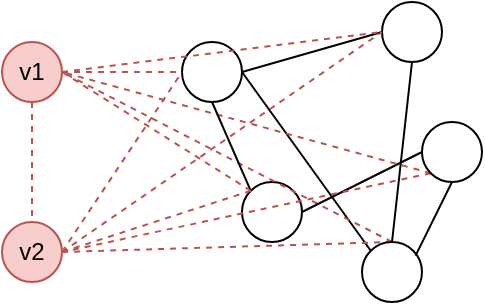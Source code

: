 <mxfile version="22.1.2" type="github">
  <diagram name="第 1 页" id="vtIGTAaH8jRVGxK0NkSH">
    <mxGraphModel dx="420" dy="232" grid="1" gridSize="10" guides="1" tooltips="1" connect="1" arrows="1" fold="1" page="1" pageScale="1" pageWidth="827" pageHeight="1169" math="0" shadow="0">
      <root>
        <mxCell id="0" />
        <mxCell id="1" parent="0" />
        <mxCell id="YpNcD-B7_mTd9OUMBv7g-9" value="" style="ellipse;whiteSpace=wrap;html=1;aspect=fixed;" vertex="1" parent="1">
          <mxGeometry x="360" y="150" width="30" height="30" as="geometry" />
        </mxCell>
        <mxCell id="YpNcD-B7_mTd9OUMBv7g-2" value="" style="ellipse;whiteSpace=wrap;html=1;aspect=fixed;" vertex="1" parent="1">
          <mxGeometry x="330" y="80" width="30" height="30" as="geometry" />
        </mxCell>
        <mxCell id="YpNcD-B7_mTd9OUMBv7g-15" style="rounded=0;orthogonalLoop=1;jettySize=auto;html=1;exitX=0;exitY=0;exitDx=0;exitDy=0;entryX=1;entryY=0.5;entryDx=0;entryDy=0;endArrow=none;endFill=0;" edge="1" parent="1" source="YpNcD-B7_mTd9OUMBv7g-6" target="YpNcD-B7_mTd9OUMBv7g-2">
          <mxGeometry relative="1" as="geometry" />
        </mxCell>
        <mxCell id="YpNcD-B7_mTd9OUMBv7g-28" style="rounded=0;orthogonalLoop=1;jettySize=auto;html=1;exitX=0.5;exitY=0;exitDx=0;exitDy=0;entryX=1;entryY=0.5;entryDx=0;entryDy=0;dashed=1;endArrow=none;endFill=0;fillColor=#f8cecc;strokeColor=#b85450;" edge="1" parent="1" source="YpNcD-B7_mTd9OUMBv7g-6" target="YpNcD-B7_mTd9OUMBv7g-18">
          <mxGeometry relative="1" as="geometry" />
        </mxCell>
        <mxCell id="YpNcD-B7_mTd9OUMBv7g-29" style="rounded=0;orthogonalLoop=1;jettySize=auto;html=1;exitX=0.5;exitY=0;exitDx=0;exitDy=0;entryX=1;entryY=0.5;entryDx=0;entryDy=0;endArrow=none;endFill=0;dashed=1;fillColor=#f8cecc;strokeColor=#b85450;" edge="1" parent="1" source="YpNcD-B7_mTd9OUMBv7g-6" target="YpNcD-B7_mTd9OUMBv7g-17">
          <mxGeometry relative="1" as="geometry" />
        </mxCell>
        <mxCell id="YpNcD-B7_mTd9OUMBv7g-6" value="" style="ellipse;whiteSpace=wrap;html=1;aspect=fixed;" vertex="1" parent="1">
          <mxGeometry x="420" y="180" width="30" height="30" as="geometry" />
        </mxCell>
        <mxCell id="YpNcD-B7_mTd9OUMBv7g-14" style="rounded=0;orthogonalLoop=1;jettySize=auto;html=1;exitX=0;exitY=0.5;exitDx=0;exitDy=0;entryX=1;entryY=0.5;entryDx=0;entryDy=0;endArrow=none;endFill=0;" edge="1" parent="1" source="YpNcD-B7_mTd9OUMBv7g-7" target="YpNcD-B7_mTd9OUMBv7g-9">
          <mxGeometry relative="1" as="geometry" />
        </mxCell>
        <mxCell id="YpNcD-B7_mTd9OUMBv7g-26" style="rounded=0;orthogonalLoop=1;jettySize=auto;html=1;exitX=0;exitY=1;exitDx=0;exitDy=0;entryX=1;entryY=0.5;entryDx=0;entryDy=0;fillColor=#f8cecc;strokeColor=#b85450;endArrow=none;endFill=0;dashed=1;" edge="1" parent="1" source="YpNcD-B7_mTd9OUMBv7g-7" target="YpNcD-B7_mTd9OUMBv7g-18">
          <mxGeometry relative="1" as="geometry" />
        </mxCell>
        <mxCell id="YpNcD-B7_mTd9OUMBv7g-27" style="rounded=0;orthogonalLoop=1;jettySize=auto;html=1;exitX=0;exitY=1;exitDx=0;exitDy=0;entryX=1;entryY=0.5;entryDx=0;entryDy=0;endArrow=none;endFill=0;fillColor=#f8cecc;strokeColor=#b85450;dashed=1;" edge="1" parent="1" source="YpNcD-B7_mTd9OUMBv7g-7" target="YpNcD-B7_mTd9OUMBv7g-17">
          <mxGeometry relative="1" as="geometry" />
        </mxCell>
        <mxCell id="YpNcD-B7_mTd9OUMBv7g-7" value="" style="ellipse;whiteSpace=wrap;html=1;aspect=fixed;" vertex="1" parent="1">
          <mxGeometry x="450" y="120" width="30" height="30" as="geometry" />
        </mxCell>
        <mxCell id="YpNcD-B7_mTd9OUMBv7g-13" style="rounded=0;orthogonalLoop=1;jettySize=auto;html=1;exitX=0;exitY=0;exitDx=0;exitDy=0;entryX=0.5;entryY=1;entryDx=0;entryDy=0;endArrow=none;endFill=0;" edge="1" parent="1" source="YpNcD-B7_mTd9OUMBv7g-9" target="YpNcD-B7_mTd9OUMBv7g-2">
          <mxGeometry relative="1" as="geometry" />
        </mxCell>
        <mxCell id="YpNcD-B7_mTd9OUMBv7g-24" style="rounded=0;orthogonalLoop=1;jettySize=auto;html=1;exitX=0;exitY=0;exitDx=0;exitDy=0;fillColor=#f8cecc;strokeColor=#b85450;endArrow=none;endFill=0;dashed=1;entryX=1;entryY=0.5;entryDx=0;entryDy=0;" edge="1" parent="1" source="YpNcD-B7_mTd9OUMBv7g-9" target="YpNcD-B7_mTd9OUMBv7g-18">
          <mxGeometry relative="1" as="geometry">
            <mxPoint x="276" y="46" as="targetPoint" />
          </mxGeometry>
        </mxCell>
        <mxCell id="YpNcD-B7_mTd9OUMBv7g-25" style="rounded=0;orthogonalLoop=1;jettySize=auto;html=1;exitX=0;exitY=0;exitDx=0;exitDy=0;entryX=1;entryY=0.5;entryDx=0;entryDy=0;endArrow=none;endFill=0;fillColor=#f8cecc;strokeColor=#b85450;dashed=1;" edge="1" parent="1" source="YpNcD-B7_mTd9OUMBv7g-9" target="YpNcD-B7_mTd9OUMBv7g-17">
          <mxGeometry relative="1" as="geometry" />
        </mxCell>
        <mxCell id="YpNcD-B7_mTd9OUMBv7g-11" style="rounded=0;orthogonalLoop=1;jettySize=auto;html=1;exitX=0;exitY=0.5;exitDx=0;exitDy=0;entryX=1;entryY=0.5;entryDx=0;entryDy=0;endArrow=none;endFill=0;" edge="1" parent="1" source="YpNcD-B7_mTd9OUMBv7g-10" target="YpNcD-B7_mTd9OUMBv7g-2">
          <mxGeometry relative="1" as="geometry" />
        </mxCell>
        <mxCell id="YpNcD-B7_mTd9OUMBv7g-12" style="rounded=0;orthogonalLoop=1;jettySize=auto;html=1;exitX=0.5;exitY=1;exitDx=0;exitDy=0;entryX=0.5;entryY=0;entryDx=0;entryDy=0;endArrow=none;endFill=0;" edge="1" parent="1" source="YpNcD-B7_mTd9OUMBv7g-10" target="YpNcD-B7_mTd9OUMBv7g-6">
          <mxGeometry relative="1" as="geometry" />
        </mxCell>
        <mxCell id="YpNcD-B7_mTd9OUMBv7g-10" value="" style="ellipse;whiteSpace=wrap;html=1;aspect=fixed;" vertex="1" parent="1">
          <mxGeometry x="430" y="60" width="30" height="30" as="geometry" />
        </mxCell>
        <mxCell id="YpNcD-B7_mTd9OUMBv7g-16" style="rounded=0;orthogonalLoop=1;jettySize=auto;html=1;exitX=0.5;exitY=1;exitDx=0;exitDy=0;entryX=0.893;entryY=0.227;entryDx=0;entryDy=0;entryPerimeter=0;endArrow=none;endFill=0;" edge="1" parent="1" source="YpNcD-B7_mTd9OUMBv7g-7" target="YpNcD-B7_mTd9OUMBv7g-6">
          <mxGeometry relative="1" as="geometry" />
        </mxCell>
        <mxCell id="YpNcD-B7_mTd9OUMBv7g-22" style="rounded=0;orthogonalLoop=1;jettySize=auto;html=1;exitX=1;exitY=0.5;exitDx=0;exitDy=0;entryX=0;entryY=0.5;entryDx=0;entryDy=0;fillColor=#f8cecc;strokeColor=#b85450;endArrow=none;endFill=0;dashed=1;" edge="1" parent="1" source="YpNcD-B7_mTd9OUMBv7g-17" target="YpNcD-B7_mTd9OUMBv7g-2">
          <mxGeometry relative="1" as="geometry" />
        </mxCell>
        <mxCell id="YpNcD-B7_mTd9OUMBv7g-23" style="rounded=0;orthogonalLoop=1;jettySize=auto;html=1;exitX=1;exitY=0.5;exitDx=0;exitDy=0;entryX=0;entryY=0.5;entryDx=0;entryDy=0;fillColor=#f8cecc;strokeColor=#b85450;endArrow=none;endFill=0;dashed=1;" edge="1" parent="1" source="YpNcD-B7_mTd9OUMBv7g-17" target="YpNcD-B7_mTd9OUMBv7g-10">
          <mxGeometry relative="1" as="geometry" />
        </mxCell>
        <mxCell id="YpNcD-B7_mTd9OUMBv7g-17" value="v2" style="ellipse;whiteSpace=wrap;html=1;aspect=fixed;fillColor=#f8cecc;strokeColor=#b85450;" vertex="1" parent="1">
          <mxGeometry x="240" y="170" width="30" height="30" as="geometry" />
        </mxCell>
        <mxCell id="YpNcD-B7_mTd9OUMBv7g-19" style="rounded=0;orthogonalLoop=1;jettySize=auto;html=1;exitX=0.5;exitY=1;exitDx=0;exitDy=0;entryX=0.5;entryY=0;entryDx=0;entryDy=0;endArrow=none;endFill=0;fillColor=#f8cecc;strokeColor=#b85450;dashed=1;" edge="1" parent="1" source="YpNcD-B7_mTd9OUMBv7g-18" target="YpNcD-B7_mTd9OUMBv7g-17">
          <mxGeometry relative="1" as="geometry" />
        </mxCell>
        <mxCell id="YpNcD-B7_mTd9OUMBv7g-20" style="rounded=0;orthogonalLoop=1;jettySize=auto;html=1;exitX=1;exitY=0.5;exitDx=0;exitDy=0;entryX=0;entryY=0.5;entryDx=0;entryDy=0;endArrow=none;endFill=0;fillColor=#f8cecc;strokeColor=#b85450;dashed=1;" edge="1" parent="1" source="YpNcD-B7_mTd9OUMBv7g-18" target="YpNcD-B7_mTd9OUMBv7g-2">
          <mxGeometry relative="1" as="geometry" />
        </mxCell>
        <mxCell id="YpNcD-B7_mTd9OUMBv7g-21" style="rounded=0;orthogonalLoop=1;jettySize=auto;html=1;exitX=1;exitY=0.5;exitDx=0;exitDy=0;entryX=0;entryY=0.5;entryDx=0;entryDy=0;endArrow=none;endFill=0;fillColor=#f8cecc;strokeColor=#b85450;dashed=1;" edge="1" parent="1" source="YpNcD-B7_mTd9OUMBv7g-18" target="YpNcD-B7_mTd9OUMBv7g-10">
          <mxGeometry relative="1" as="geometry" />
        </mxCell>
        <mxCell id="YpNcD-B7_mTd9OUMBv7g-18" value="v1" style="ellipse;whiteSpace=wrap;html=1;aspect=fixed;fillColor=#f8cecc;strokeColor=#b85450;" vertex="1" parent="1">
          <mxGeometry x="240" y="80" width="30" height="30" as="geometry" />
        </mxCell>
      </root>
    </mxGraphModel>
  </diagram>
</mxfile>

